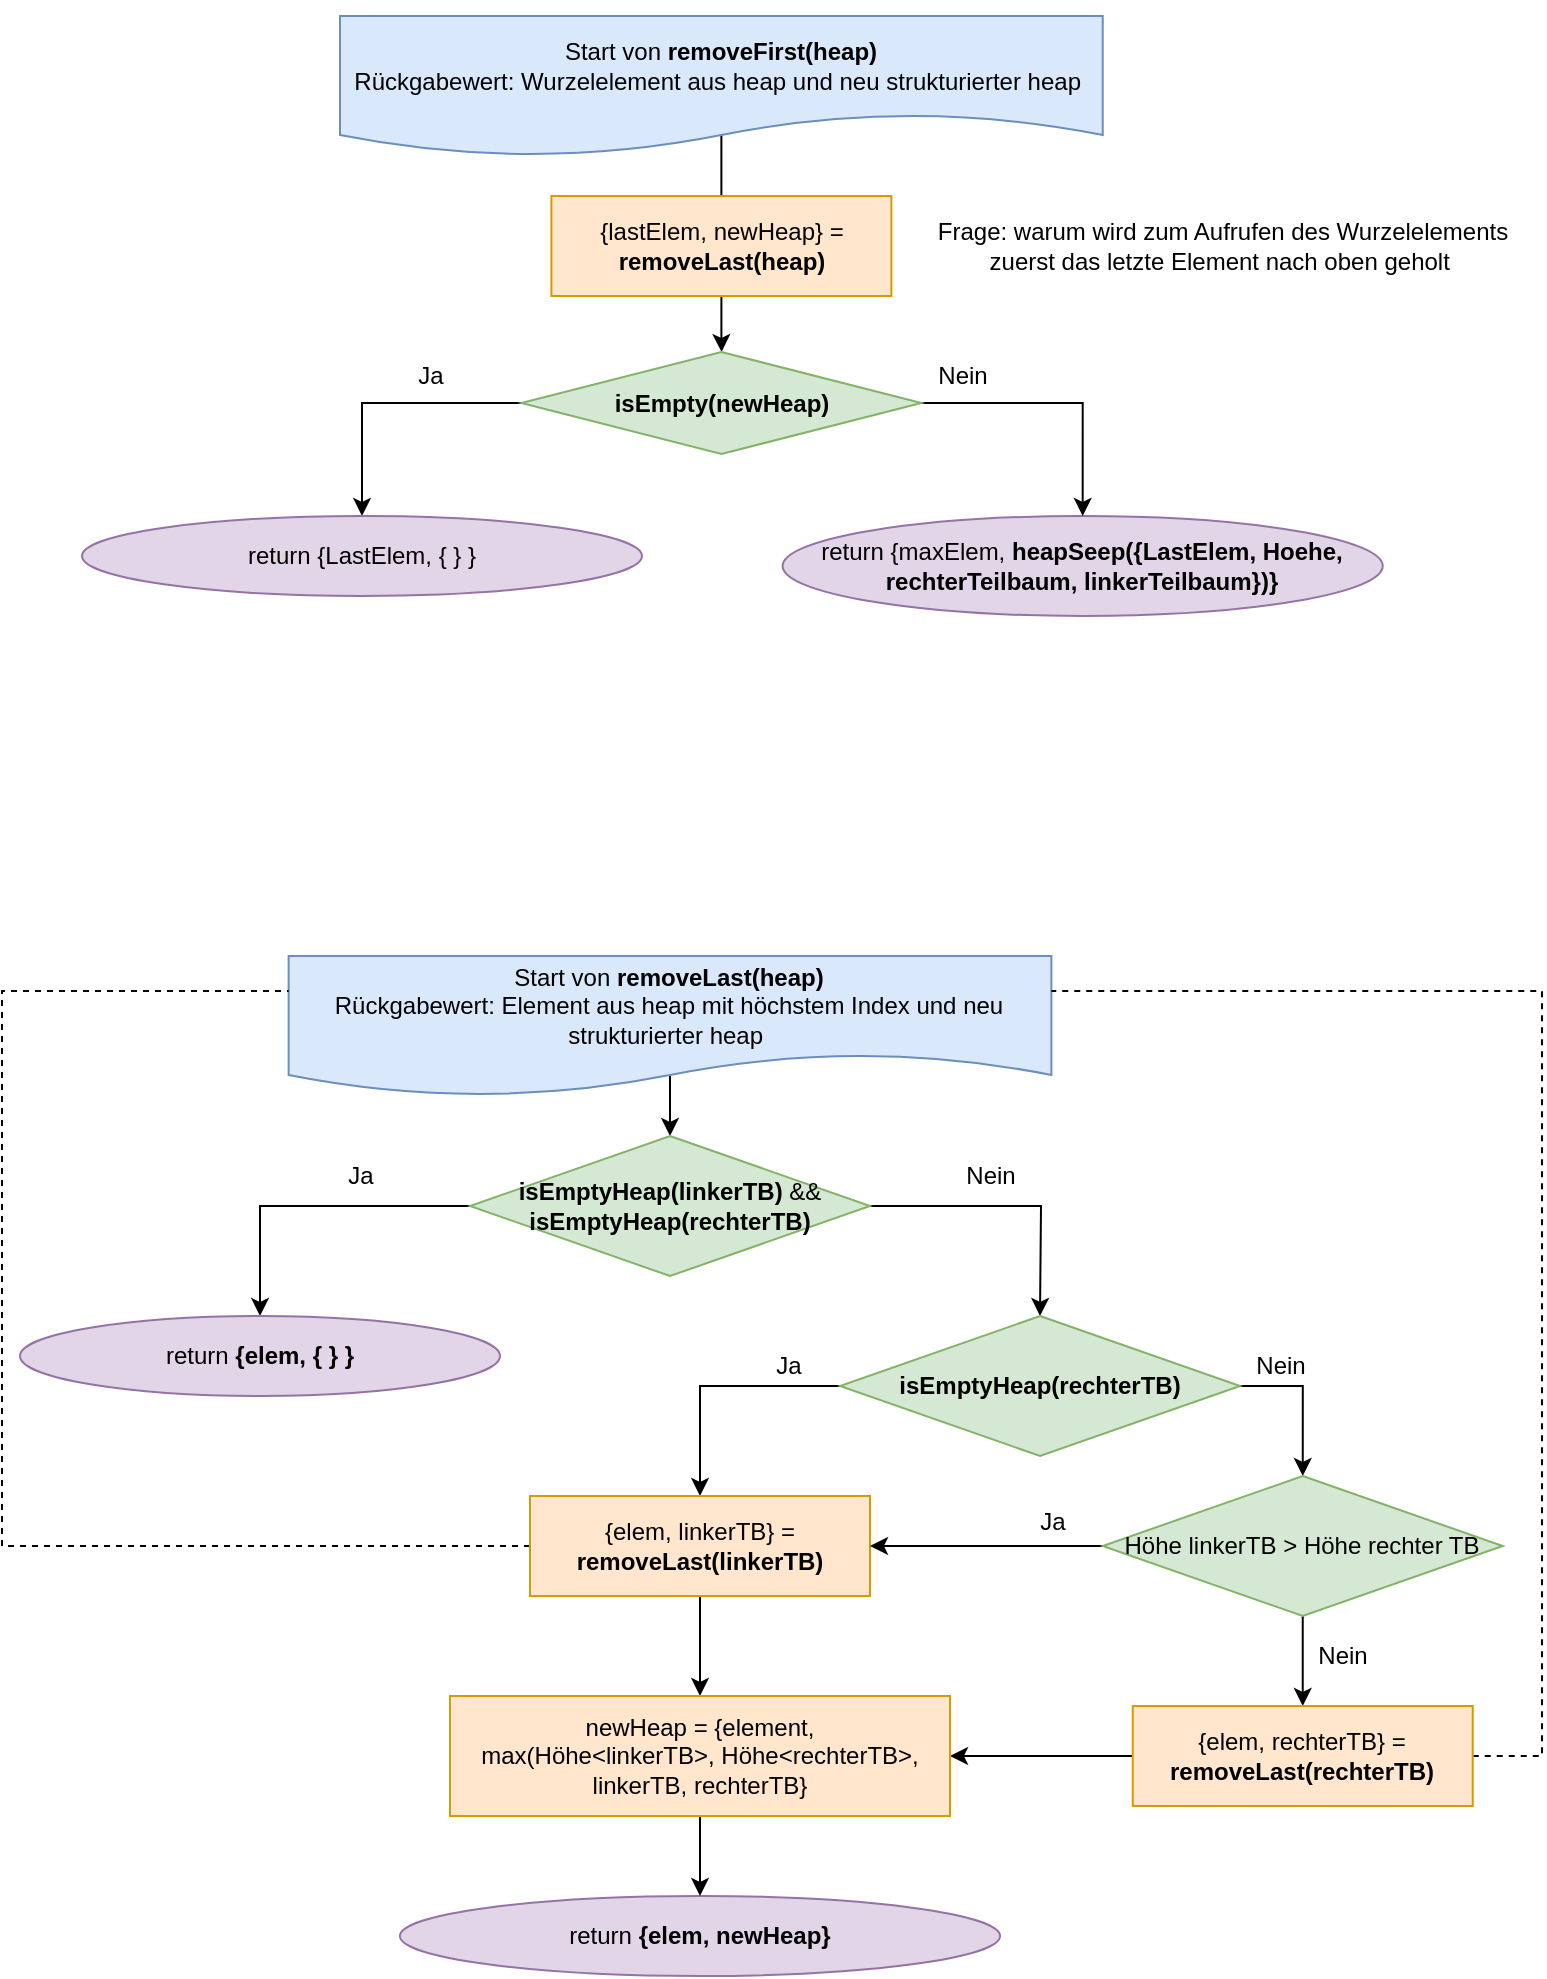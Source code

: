 <mxfile version="15.8.7" type="device"><diagram id="C5RBs43oDa-KdzZeNtuy" name="Page-1"><mxGraphModel dx="1346" dy="2166" grid="1" gridSize="10" guides="1" tooltips="1" connect="1" arrows="1" fold="1" page="1" pageScale="1" pageWidth="827" pageHeight="1169" math="0" shadow="0"><root><mxCell id="WIyWlLk6GJQsqaUBKTNV-0"/><mxCell id="WIyWlLk6GJQsqaUBKTNV-1" parent="WIyWlLk6GJQsqaUBKTNV-0"/><mxCell id="M7bdTLm5wIMCPJVuJUl4-26" style="edgeStyle=orthogonalEdgeStyle;rounded=0;orthogonalLoop=1;jettySize=auto;html=1;exitX=0.5;exitY=0;exitDx=0;exitDy=0;entryX=0.5;entryY=0;entryDx=0;entryDy=0;" parent="WIyWlLk6GJQsqaUBKTNV-1" source="M7bdTLm5wIMCPJVuJUl4-27" target="M7bdTLm5wIMCPJVuJUl4-37" edge="1"><mxGeometry relative="1" as="geometry"><Array as="points"><mxPoint x="369.3" y="50"/><mxPoint x="369.3" y="50"/></Array><mxPoint x="369.7" y="40.005" as="targetPoint"/></mxGeometry></mxCell><mxCell id="M7bdTLm5wIMCPJVuJUl4-27" value="Start von &lt;b&gt;removeFirst(heap)&lt;/b&gt;&lt;br&gt;Rückgabewert: Wurzelelement aus heap und neu strukturierter heap&amp;nbsp;" style="shape=document;whiteSpace=wrap;html=1;boundedLbl=1;fillColor=#dae8fc;strokeColor=#6c8ebf;" parent="WIyWlLk6GJQsqaUBKTNV-1" vertex="1"><mxGeometry x="179.0" y="-60" width="381.37" height="70" as="geometry"/></mxCell><mxCell id="M7bdTLm5wIMCPJVuJUl4-34" value="return {maxElem, &lt;b&gt;heapSeep({LastElem, Hoehe, rechterTeilbaum, linkerTeilbaum})}&lt;/b&gt;" style="ellipse;whiteSpace=wrap;html=1;rounded=0;fillColor=#e1d5e7;strokeColor=#9673a6;" parent="WIyWlLk6GJQsqaUBKTNV-1" vertex="1"><mxGeometry x="400.31" y="190" width="300.06" height="50" as="geometry"/></mxCell><mxCell id="M7bdTLm5wIMCPJVuJUl4-68" value="" style="edgeStyle=orthogonalEdgeStyle;rounded=0;orthogonalLoop=1;jettySize=auto;html=1;" parent="WIyWlLk6GJQsqaUBKTNV-1" source="M7bdTLm5wIMCPJVuJUl4-37" edge="1"><mxGeometry relative="1" as="geometry"><mxPoint x="369.8" y="108" as="targetPoint"/></mxGeometry></mxCell><mxCell id="M7bdTLm5wIMCPJVuJUl4-37" value="{lastElem, newHeap} = &lt;b&gt;removeLast(heap)&lt;/b&gt;" style="rounded=0;whiteSpace=wrap;html=1;fillColor=#ffe6cc;strokeColor=#d79b00;" parent="WIyWlLk6GJQsqaUBKTNV-1" vertex="1"><mxGeometry x="284.69" y="30" width="170" height="50" as="geometry"/></mxCell><mxCell id="M7bdTLm5wIMCPJVuJUl4-38" style="edgeStyle=orthogonalEdgeStyle;rounded=0;orthogonalLoop=1;jettySize=auto;html=1;exitX=0.5;exitY=0;exitDx=0;exitDy=0;" parent="WIyWlLk6GJQsqaUBKTNV-1" source="M7bdTLm5wIMCPJVuJUl4-39" target="M7bdTLm5wIMCPJVuJUl4-42" edge="1"><mxGeometry relative="1" as="geometry"><Array as="points"><mxPoint x="344" y="440"/><mxPoint x="344" y="440"/></Array></mxGeometry></mxCell><mxCell id="M7bdTLm5wIMCPJVuJUl4-39" value="Start von &lt;b&gt;removeLast(heap)&lt;/b&gt;&lt;br&gt;Rückgabewert: Element aus heap mit höchstem Index und neu strukturierter heap&amp;nbsp;" style="shape=document;whiteSpace=wrap;html=1;boundedLbl=1;fillColor=#dae8fc;strokeColor=#6c8ebf;" parent="WIyWlLk6GJQsqaUBKTNV-1" vertex="1"><mxGeometry x="153.32" y="410" width="381.37" height="70" as="geometry"/></mxCell><mxCell id="M7bdTLm5wIMCPJVuJUl4-40" style="edgeStyle=orthogonalEdgeStyle;rounded=0;orthogonalLoop=1;jettySize=auto;html=1;exitX=0;exitY=0.5;exitDx=0;exitDy=0;entryX=0.5;entryY=0;entryDx=0;entryDy=0;" parent="WIyWlLk6GJQsqaUBKTNV-1" source="M7bdTLm5wIMCPJVuJUl4-42" target="M7bdTLm5wIMCPJVuJUl4-45" edge="1"><mxGeometry relative="1" as="geometry"/></mxCell><mxCell id="M7bdTLm5wIMCPJVuJUl4-41" style="edgeStyle=orthogonalEdgeStyle;rounded=0;orthogonalLoop=1;jettySize=auto;html=1;exitX=1;exitY=0.5;exitDx=0;exitDy=0;entryX=0.5;entryY=0;entryDx=0;entryDy=0;" parent="WIyWlLk6GJQsqaUBKTNV-1" source="M7bdTLm5wIMCPJVuJUl4-42" edge="1"><mxGeometry relative="1" as="geometry"><mxPoint x="529" y="590" as="targetPoint"/></mxGeometry></mxCell><mxCell id="M7bdTLm5wIMCPJVuJUl4-42" value="&lt;b&gt;isEmptyHeap(linkerTB)&lt;/b&gt; &amp;amp;&amp;amp;&lt;br&gt;&lt;b&gt;isEmptyHeap(rechterTB)&lt;/b&gt;" style="rhombus;whiteSpace=wrap;html=1;rounded=0;fillColor=#d5e8d4;strokeColor=#82b366;" parent="WIyWlLk6GJQsqaUBKTNV-1" vertex="1"><mxGeometry x="244" y="500" width="200" height="70" as="geometry"/></mxCell><mxCell id="M7bdTLm5wIMCPJVuJUl4-43" value="Nein" style="text;html=1;align=center;verticalAlign=middle;resizable=0;points=[];autosize=1;strokeColor=none;fillColor=none;" parent="WIyWlLk6GJQsqaUBKTNV-1" vertex="1"><mxGeometry x="484" y="510" width="40" height="20" as="geometry"/></mxCell><mxCell id="M7bdTLm5wIMCPJVuJUl4-44" value="Ja" style="text;html=1;align=center;verticalAlign=middle;resizable=0;points=[];autosize=1;strokeColor=none;fillColor=none;" parent="WIyWlLk6GJQsqaUBKTNV-1" vertex="1"><mxGeometry x="174" y="510" width="30" height="20" as="geometry"/></mxCell><mxCell id="M7bdTLm5wIMCPJVuJUl4-45" value="return &lt;b&gt;{elem, { } }&lt;/b&gt;" style="ellipse;whiteSpace=wrap;html=1;rounded=0;fillColor=#e1d5e7;strokeColor=#9673a6;" parent="WIyWlLk6GJQsqaUBKTNV-1" vertex="1"><mxGeometry x="19" y="590" width="240" height="40" as="geometry"/></mxCell><mxCell id="M7bdTLm5wIMCPJVuJUl4-46" value="return &lt;b&gt;{elem, newHeap}&lt;/b&gt;" style="ellipse;whiteSpace=wrap;html=1;rounded=0;fillColor=#e1d5e7;strokeColor=#9673a6;" parent="WIyWlLk6GJQsqaUBKTNV-1" vertex="1"><mxGeometry x="208.97" y="880" width="300.06" height="40" as="geometry"/></mxCell><mxCell id="M7bdTLm5wIMCPJVuJUl4-48" style="edgeStyle=orthogonalEdgeStyle;rounded=0;orthogonalLoop=1;jettySize=auto;html=1;exitX=0;exitY=0.5;exitDx=0;exitDy=0;entryX=0.5;entryY=0;entryDx=0;entryDy=0;" parent="WIyWlLk6GJQsqaUBKTNV-1" source="M7bdTLm5wIMCPJVuJUl4-50" target="M7bdTLm5wIMCPJVuJUl4-52" edge="1"><mxGeometry relative="1" as="geometry"><mxPoint x="529" y="640" as="sourcePoint"/><mxPoint x="528.96" y="670.01" as="targetPoint"/></mxGeometry></mxCell><mxCell id="M7bdTLm5wIMCPJVuJUl4-54" style="edgeStyle=orthogonalEdgeStyle;rounded=0;orthogonalLoop=1;jettySize=auto;html=1;exitX=1;exitY=0.5;exitDx=0;exitDy=0;entryX=0.5;entryY=0;entryDx=0;entryDy=0;" parent="WIyWlLk6GJQsqaUBKTNV-1" source="M7bdTLm5wIMCPJVuJUl4-50" target="M7bdTLm5wIMCPJVuJUl4-53" edge="1"><mxGeometry relative="1" as="geometry"><mxPoint x="581.78" y="625" as="sourcePoint"/><Array as="points"><mxPoint x="660" y="625"/></Array></mxGeometry></mxCell><mxCell id="M7bdTLm5wIMCPJVuJUl4-50" value="&lt;b&gt;isEmptyHeap(rechterTB)&lt;/b&gt;" style="rhombus;whiteSpace=wrap;html=1;rounded=0;fillColor=#d5e8d4;strokeColor=#82b366;" parent="WIyWlLk6GJQsqaUBKTNV-1" vertex="1"><mxGeometry x="429.03" y="590" width="200" height="70" as="geometry"/></mxCell><mxCell id="M7bdTLm5wIMCPJVuJUl4-63" style="edgeStyle=orthogonalEdgeStyle;rounded=0;orthogonalLoop=1;jettySize=auto;html=1;exitX=0.5;exitY=1;exitDx=0;exitDy=0;entryX=0.5;entryY=0;entryDx=0;entryDy=0;" parent="WIyWlLk6GJQsqaUBKTNV-1" source="M7bdTLm5wIMCPJVuJUl4-52" target="M7bdTLm5wIMCPJVuJUl4-62" edge="1"><mxGeometry relative="1" as="geometry"/></mxCell><mxCell id="51-RDLBcVna1svm3C7E8-0" style="edgeStyle=orthogonalEdgeStyle;rounded=0;orthogonalLoop=1;jettySize=auto;html=1;exitX=0;exitY=0.5;exitDx=0;exitDy=0;entryX=0;entryY=0.25;entryDx=0;entryDy=0;dashed=1;endArrow=none;endFill=0;" parent="WIyWlLk6GJQsqaUBKTNV-1" source="M7bdTLm5wIMCPJVuJUl4-52" target="M7bdTLm5wIMCPJVuJUl4-39" edge="1"><mxGeometry relative="1" as="geometry"><Array as="points"><mxPoint x="10" y="705"/><mxPoint x="10" y="428"/></Array></mxGeometry></mxCell><mxCell id="M7bdTLm5wIMCPJVuJUl4-52" value="{elem, linkerTB} = &lt;b&gt;removeLast(linkerTB)&lt;/b&gt;" style="rounded=0;whiteSpace=wrap;html=1;fillColor=#ffe6cc;strokeColor=#d79b00;" parent="WIyWlLk6GJQsqaUBKTNV-1" vertex="1"><mxGeometry x="274" y="680" width="170" height="50" as="geometry"/></mxCell><mxCell id="M7bdTLm5wIMCPJVuJUl4-55" style="edgeStyle=orthogonalEdgeStyle;rounded=0;orthogonalLoop=1;jettySize=auto;html=1;exitX=0;exitY=0.5;exitDx=0;exitDy=0;entryX=1;entryY=0.5;entryDx=0;entryDy=0;" parent="WIyWlLk6GJQsqaUBKTNV-1" source="M7bdTLm5wIMCPJVuJUl4-53" target="M7bdTLm5wIMCPJVuJUl4-52" edge="1"><mxGeometry relative="1" as="geometry"/></mxCell><mxCell id="M7bdTLm5wIMCPJVuJUl4-58" style="edgeStyle=orthogonalEdgeStyle;rounded=0;orthogonalLoop=1;jettySize=auto;html=1;exitX=0.5;exitY=1;exitDx=0;exitDy=0;entryX=0.5;entryY=0;entryDx=0;entryDy=0;" parent="WIyWlLk6GJQsqaUBKTNV-1" source="M7bdTLm5wIMCPJVuJUl4-53" target="M7bdTLm5wIMCPJVuJUl4-56" edge="1"><mxGeometry relative="1" as="geometry"/></mxCell><mxCell id="M7bdTLm5wIMCPJVuJUl4-53" value="Höhe linkerTB &amp;gt; Höhe rechter TB" style="rhombus;whiteSpace=wrap;html=1;rounded=0;fillColor=#d5e8d4;strokeColor=#82b366;" parent="WIyWlLk6GJQsqaUBKTNV-1" vertex="1"><mxGeometry x="560.37" y="670" width="200" height="70" as="geometry"/></mxCell><mxCell id="M7bdTLm5wIMCPJVuJUl4-64" style="edgeStyle=orthogonalEdgeStyle;rounded=0;orthogonalLoop=1;jettySize=auto;html=1;exitX=0;exitY=0.5;exitDx=0;exitDy=0;entryX=1;entryY=0.5;entryDx=0;entryDy=0;" parent="WIyWlLk6GJQsqaUBKTNV-1" source="M7bdTLm5wIMCPJVuJUl4-56" target="M7bdTLm5wIMCPJVuJUl4-62" edge="1"><mxGeometry relative="1" as="geometry"/></mxCell><mxCell id="51-RDLBcVna1svm3C7E8-1" style="edgeStyle=orthogonalEdgeStyle;rounded=0;orthogonalLoop=1;jettySize=auto;html=1;exitX=1;exitY=0.5;exitDx=0;exitDy=0;entryX=1;entryY=0.25;entryDx=0;entryDy=0;dashed=1;endArrow=none;endFill=0;" parent="WIyWlLk6GJQsqaUBKTNV-1" source="M7bdTLm5wIMCPJVuJUl4-56" target="M7bdTLm5wIMCPJVuJUl4-39" edge="1"><mxGeometry relative="1" as="geometry"><Array as="points"><mxPoint x="780" y="810"/><mxPoint x="780" y="428"/></Array></mxGeometry></mxCell><mxCell id="M7bdTLm5wIMCPJVuJUl4-56" value="{elem, rechterTB} = &lt;b&gt;removeLast(rechterTB)&lt;/b&gt;" style="rounded=0;whiteSpace=wrap;html=1;fillColor=#ffe6cc;strokeColor=#d79b00;" parent="WIyWlLk6GJQsqaUBKTNV-1" vertex="1"><mxGeometry x="575.37" y="785" width="170" height="50" as="geometry"/></mxCell><mxCell id="M7bdTLm5wIMCPJVuJUl4-57" value="Ja" style="text;html=1;align=center;verticalAlign=middle;resizable=0;points=[];autosize=1;strokeColor=none;fillColor=none;" parent="WIyWlLk6GJQsqaUBKTNV-1" vertex="1"><mxGeometry x="519.68" y="683" width="30" height="20" as="geometry"/></mxCell><mxCell id="M7bdTLm5wIMCPJVuJUl4-59" value="Nein" style="text;html=1;align=center;verticalAlign=middle;resizable=0;points=[];autosize=1;strokeColor=none;fillColor=none;" parent="WIyWlLk6GJQsqaUBKTNV-1" vertex="1"><mxGeometry x="660.37" y="750" width="40" height="20" as="geometry"/></mxCell><mxCell id="M7bdTLm5wIMCPJVuJUl4-60" value="Nein" style="text;html=1;align=center;verticalAlign=middle;resizable=0;points=[];autosize=1;strokeColor=none;fillColor=none;" parent="WIyWlLk6GJQsqaUBKTNV-1" vertex="1"><mxGeometry x="629.03" y="605" width="40" height="20" as="geometry"/></mxCell><mxCell id="M7bdTLm5wIMCPJVuJUl4-61" value="Ja" style="text;html=1;align=center;verticalAlign=middle;resizable=0;points=[];autosize=1;strokeColor=none;fillColor=none;" parent="WIyWlLk6GJQsqaUBKTNV-1" vertex="1"><mxGeometry x="387.62" y="605" width="30" height="20" as="geometry"/></mxCell><mxCell id="M7bdTLm5wIMCPJVuJUl4-65" style="edgeStyle=orthogonalEdgeStyle;rounded=0;orthogonalLoop=1;jettySize=auto;html=1;exitX=0.5;exitY=1;exitDx=0;exitDy=0;entryX=0.5;entryY=0;entryDx=0;entryDy=0;" parent="WIyWlLk6GJQsqaUBKTNV-1" source="M7bdTLm5wIMCPJVuJUl4-62" target="M7bdTLm5wIMCPJVuJUl4-46" edge="1"><mxGeometry relative="1" as="geometry"/></mxCell><mxCell id="M7bdTLm5wIMCPJVuJUl4-62" value="newHeap = {element, &lt;br&gt;max(Höhe&amp;lt;linkerTB&amp;gt;, Höhe&amp;lt;rechterTB&amp;gt;, &lt;br&gt;linkerTB, rechterTB}" style="rounded=0;whiteSpace=wrap;html=1;fillColor=#ffe6cc;strokeColor=#d79b00;" parent="WIyWlLk6GJQsqaUBKTNV-1" vertex="1"><mxGeometry x="234" y="780" width="250" height="60" as="geometry"/></mxCell><mxCell id="M7bdTLm5wIMCPJVuJUl4-69" value="" style="edgeStyle=orthogonalEdgeStyle;rounded=0;orthogonalLoop=1;jettySize=auto;html=1;exitX=1;exitY=0.5;exitDx=0;exitDy=0;" parent="WIyWlLk6GJQsqaUBKTNV-1" source="XJolkAtX9DAS-IqyrU6D-0" target="M7bdTLm5wIMCPJVuJUl4-34" edge="1"><mxGeometry relative="1" as="geometry"><mxPoint x="369.8" y="158" as="sourcePoint"/></mxGeometry></mxCell><mxCell id="XJolkAtX9DAS-IqyrU6D-2" style="edgeStyle=orthogonalEdgeStyle;rounded=0;orthogonalLoop=1;jettySize=auto;html=1;exitX=0;exitY=0.5;exitDx=0;exitDy=0;entryX=0.5;entryY=0;entryDx=0;entryDy=0;" parent="WIyWlLk6GJQsqaUBKTNV-1" source="XJolkAtX9DAS-IqyrU6D-0" target="XJolkAtX9DAS-IqyrU6D-1" edge="1"><mxGeometry relative="1" as="geometry"/></mxCell><mxCell id="XJolkAtX9DAS-IqyrU6D-0" value="&lt;b&gt;isEmpty(newHeap)&lt;/b&gt;" style="rhombus;whiteSpace=wrap;html=1;rounded=0;fillColor=#d5e8d4;strokeColor=#82b366;" parent="WIyWlLk6GJQsqaUBKTNV-1" vertex="1"><mxGeometry x="269.69" y="108" width="200" height="51" as="geometry"/></mxCell><mxCell id="XJolkAtX9DAS-IqyrU6D-1" value="return {LastElem, { } }" style="ellipse;whiteSpace=wrap;html=1;rounded=0;fillColor=#e1d5e7;strokeColor=#9673a6;" parent="WIyWlLk6GJQsqaUBKTNV-1" vertex="1"><mxGeometry x="50" y="190" width="280" height="40" as="geometry"/></mxCell><mxCell id="XJolkAtX9DAS-IqyrU6D-3" value="Ja" style="text;html=1;align=center;verticalAlign=middle;resizable=0;points=[];autosize=1;strokeColor=none;fillColor=none;" parent="WIyWlLk6GJQsqaUBKTNV-1" vertex="1"><mxGeometry x="208.97" y="110" width="30" height="20" as="geometry"/></mxCell><mxCell id="XJolkAtX9DAS-IqyrU6D-4" value="Nein" style="text;html=1;align=center;verticalAlign=middle;resizable=0;points=[];autosize=1;strokeColor=none;fillColor=none;" parent="WIyWlLk6GJQsqaUBKTNV-1" vertex="1"><mxGeometry x="470" y="110" width="40" height="20" as="geometry"/></mxCell><mxCell id="qV6BlIWYWBB3EpTVkH1J-0" value="Frage: warum wird zum Aufrufen des Wurzelelements &lt;br&gt;zuerst das letzte Element nach oben geholt&amp;nbsp;" style="text;html=1;align=center;verticalAlign=middle;resizable=0;points=[];autosize=1;strokeColor=none;fillColor=none;" vertex="1" parent="WIyWlLk6GJQsqaUBKTNV-1"><mxGeometry x="470.0" y="40" width="300" height="30" as="geometry"/></mxCell></root></mxGraphModel></diagram></mxfile>